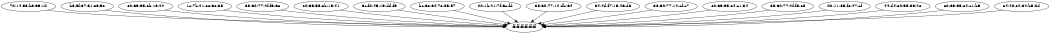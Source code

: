 digraph world {
size="7,7";
	"ff:ff:ff:ff:ff:ff" [pos = "20,17!"];

	"70:14:a6:ba:99:10" [pos = "15,15!"];
	"b8:af:67:a1:ea:9e" [pos = "15,16!"];
	"e0:69:95:eb:1a:22" [pos = "15,17!"];
	"1c:7b:21:ee:6e:38" [pos = "15,18!"];
	"38:60:77:2f:f9:6e" [pos = "15,19!"];
	"e0:69:95:eb:1a:41" [pos = "15,20!"];
	"6c:f0:49:19:dd:f9" [pos = "15,21!"];
	"bc:6e:64:7e:85:57" [pos = "15,22!"];
	"00:1b:21:7f:6c:fd" [pos = "15,23!"];

	"38:60:77:12:db:64" [pos = "25,15!"];
	"34:4d:f7:15:46:d3" [pos = "25,16!"];
	"38:60:77:12:cf:c7" [pos = "25,17!"];
	"e0:69:95:e4:c1:34" [pos = "25,18!"];
	"38:60:77:2f:f8:e8" [pos = "25,19!"];
	"00:11:85:fe:47:cf" [pos = "25,20!"];
	"44:d4:e0:95:89:2e" [pos = "25,21!"];
	"e0:69:95:e4:c1:b9" [pos = "25,22!"];
	"e4:40:e2:82:b5:0d" [pos = "25,23!"];

	"70:14:a6:ba:99:10" -> "ff:ff:ff:ff:ff:ff";
	"b8:af:67:a1:ea:9e" -> "ff:ff:ff:ff:ff:ff";
	"e0:69:95:eb:1a:22" -> "ff:ff:ff:ff:ff:ff";
	"1c:7b:21:ee:6e:38" -> "ff:ff:ff:ff:ff:ff";
	"38:60:77:2f:f9:6e" -> "ff:ff:ff:ff:ff:ff";
	"e0:69:95:eb:1a:41" -> "ff:ff:ff:ff:ff:ff";

	"00:1b:21:7f:6c:fd" -> "ff:ff:ff:ff:ff:ff";
	"38:60:77:12:db:64" -> "ff:ff:ff:ff:ff:ff";
	"34:4d:f7:15:46:d3" -> "ff:ff:ff:ff:ff:ff";
	"38:60:77:12:cf:c7" -> "ff:ff:ff:ff:ff:ff";
	"e0:69:95:e4:c1:34" -> "ff:ff:ff:ff:ff:ff";
	"38:60:77:2f:f8:e8" -> "ff:ff:ff:ff:ff:ff";

	"00:11:85:fe:47:cf" -> "ff:ff:ff:ff:ff:ff";
	"44:d4:e0:95:89:2e" -> "ff:ff:ff:ff:ff:ff";
	"e0:69:95:e4:c1:b9" -> "ff:ff:ff:ff:ff:ff";
	"e4:40:e2:82:b5:0d" -> "ff:ff:ff:ff:ff:ff";
	"6c:f0:49:19:dd:f9" -> "ff:ff:ff:ff:ff:ff";
	"bc:6e:64:7e:85:57" -> "ff:ff:ff:ff:ff:ff";
}
